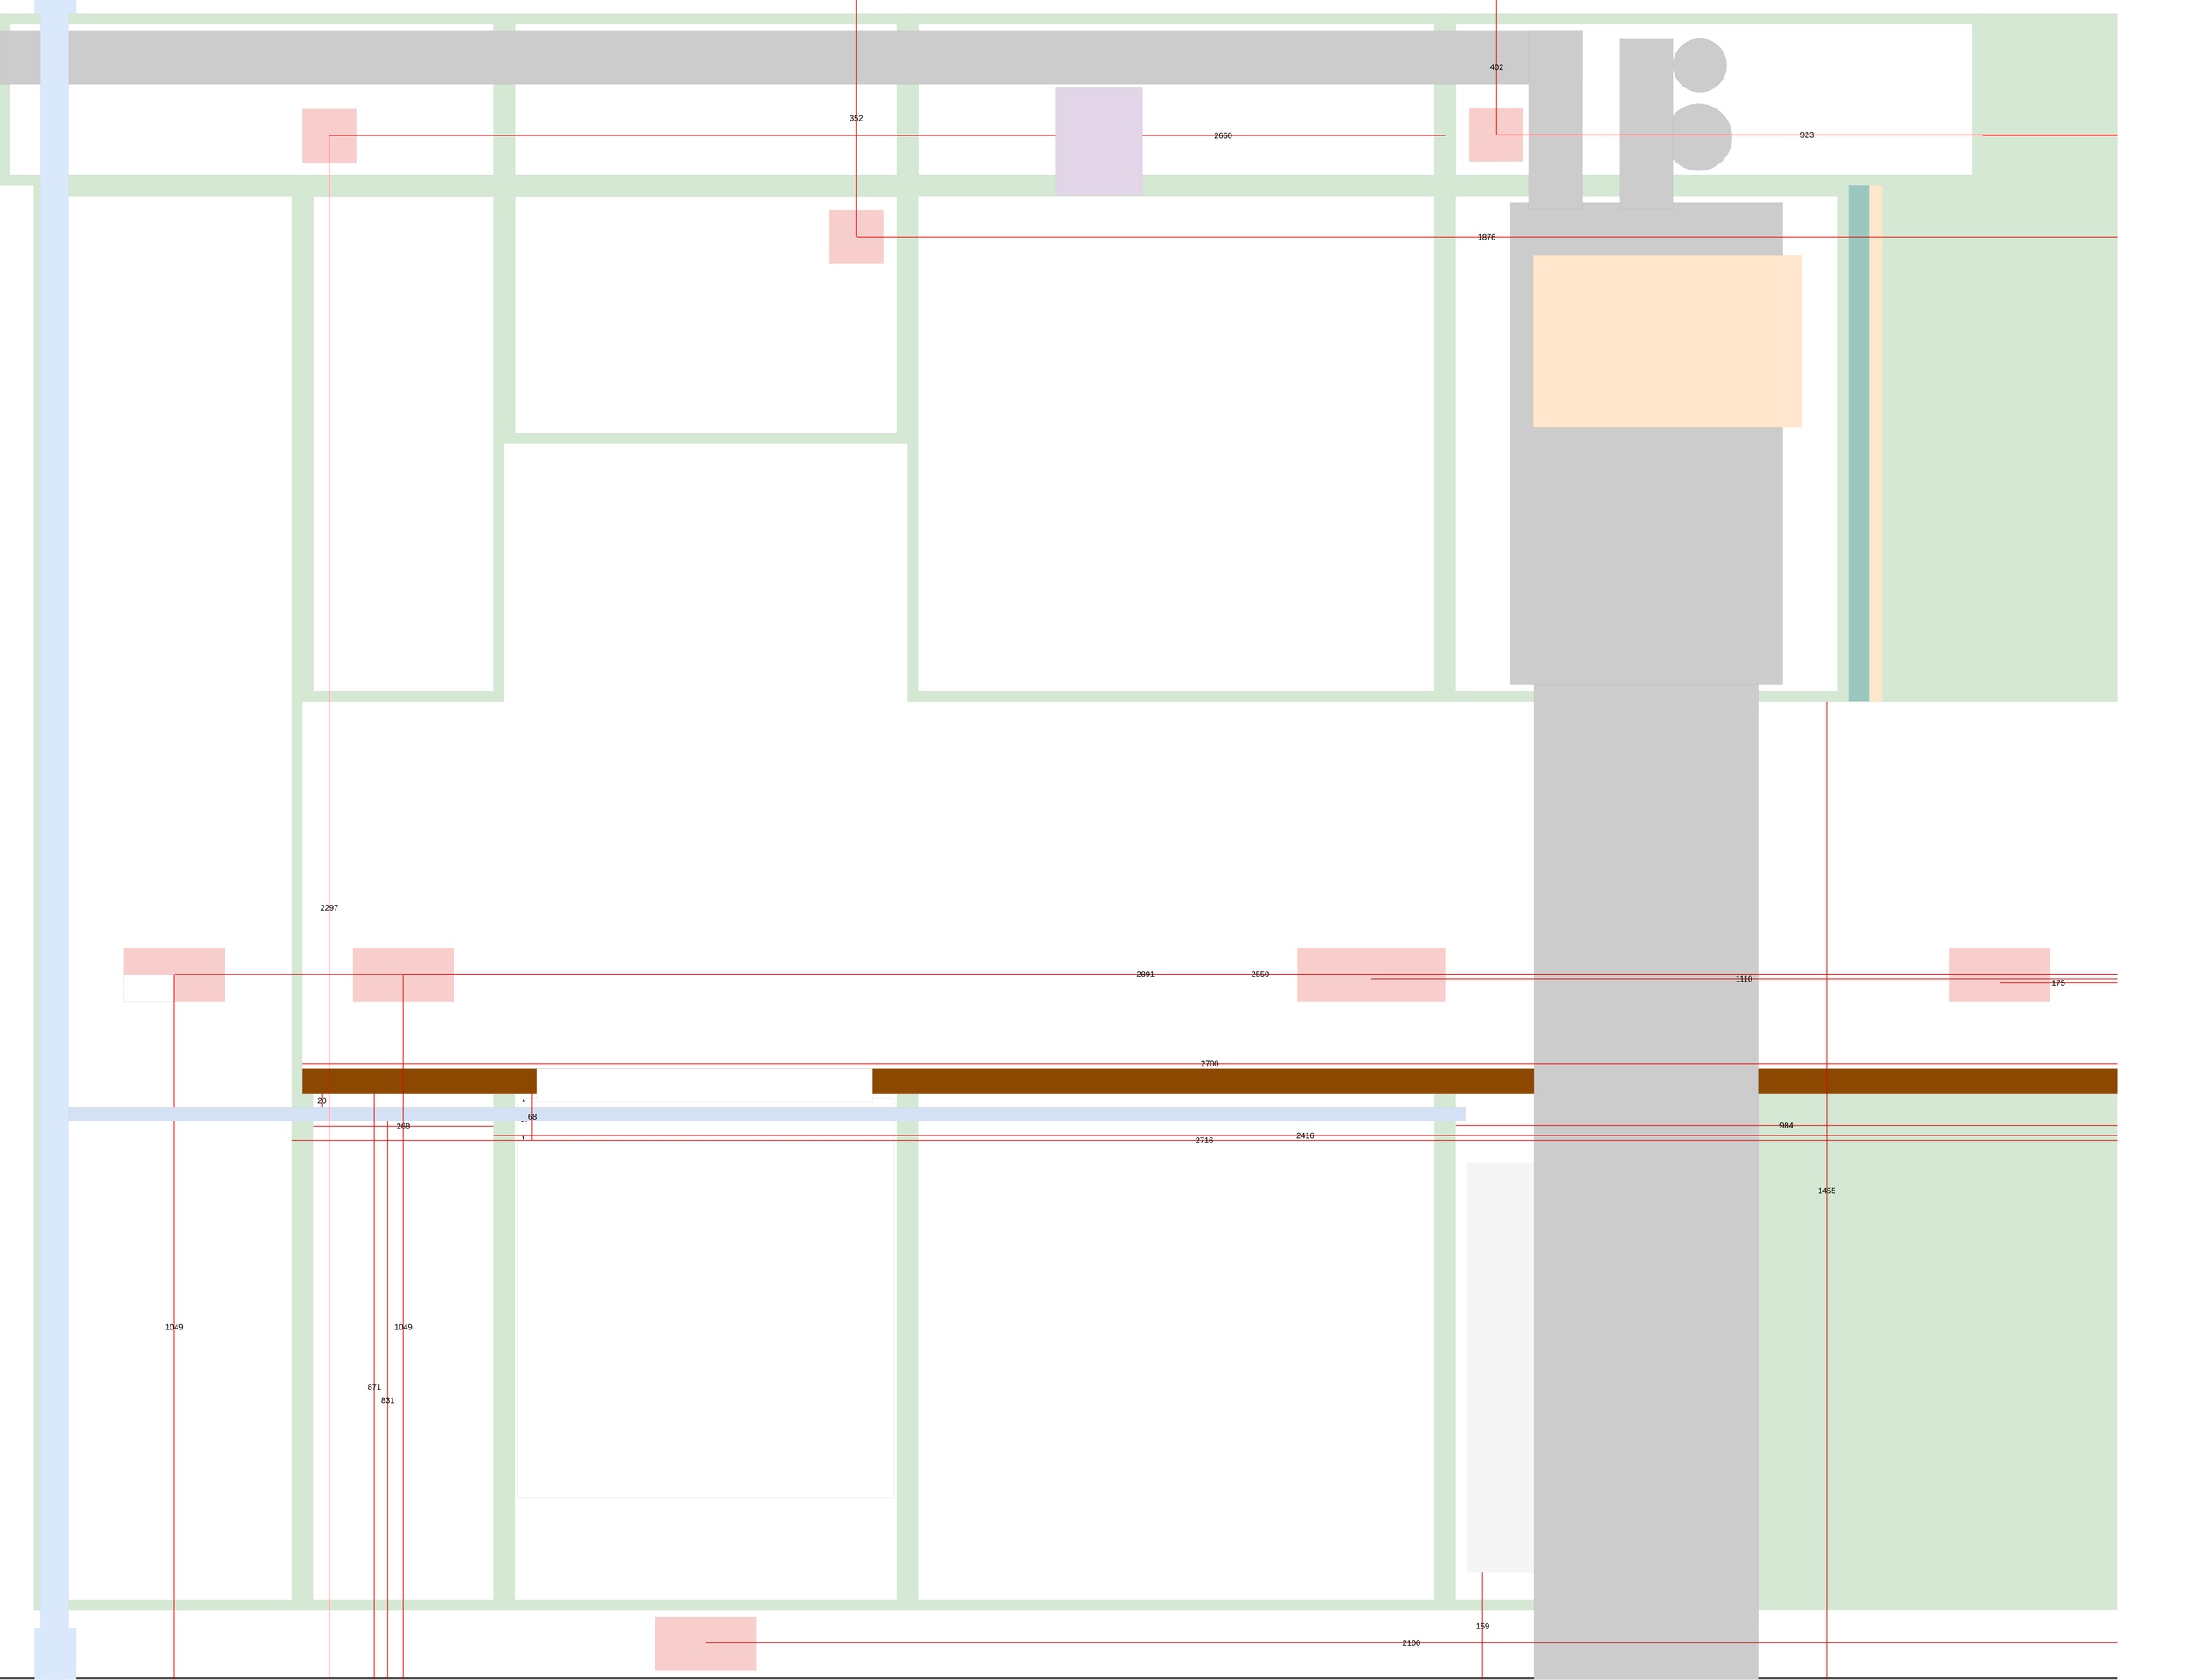 <mxfile version="24.6.4" type="github" pages="2">
  <diagram name="left" id="koKkgfx4V1DcDY4L06e6">
    <mxGraphModel dx="1609" dy="887" grid="1" gridSize="1" guides="1" tooltips="1" connect="1" arrows="1" fold="1" page="1" pageScale="1" pageWidth="3150" pageHeight="2499" math="0" shadow="0">
      <root>
        <mxCell id="0" />
        <mxCell id="1" parent="0" />
        <mxCell id="xtGN7tZTvixt9cB9F57P-2" value="" style="rounded=0;whiteSpace=wrap;html=1;strokeColor=none;strokeWidth=0;fillColor=none;rotatable=0;cloneable=0;deletable=0;resizable=0;movable=0;editable=0;locked=1;connectable=0;" parent="1" vertex="1">
          <mxGeometry width="3150" height="2499" as="geometry" />
        </mxCell>
        <mxCell id="w0aLumGX9xAHh60q_JEq-9" value="" style="rounded=0;whiteSpace=wrap;html=1;strokeColor=none;fillColor=#9AC7BF;" parent="1" vertex="1">
          <mxGeometry x="2550" y="1628" width="40" height="768" as="geometry" />
        </mxCell>
        <mxCell id="w0aLumGX9xAHh60q_JEq-11" value="" style="rounded=0;whiteSpace=wrap;html=1;strokeWidth=0;fillColor=#d5e8d4;strokeColor=#82b366;" parent="1" vertex="1">
          <mxGeometry x="2950" y="20" width="200" height="256" as="geometry" />
        </mxCell>
        <mxCell id="FoiQY0BL_amfM0cv7Ukx-2" value="пол" parent="0" />
        <mxCell id="xtGN7tZTvixt9cB9F57P-3" value="" style="rounded=0;whiteSpace=wrap;html=1;strokeColor=none;fillColor=default;" parent="FoiQY0BL_amfM0cv7Ukx-2" vertex="1">
          <mxGeometry y="2396" width="3150" height="100" as="geometry" />
        </mxCell>
        <mxCell id="FoiQY0BL_amfM0cv7Ukx-23" value="" style="rounded=0;whiteSpace=wrap;html=1;strokeColor=none;fillColor=#4D4D4D;fontColor=#ffffff;" parent="FoiQY0BL_amfM0cv7Ukx-2" vertex="1">
          <mxGeometry y="2496" width="3150" height="3" as="geometry" />
        </mxCell>
        <mxCell id="_2o7Frp7gTv5wv5hf5Ww-18" value="" style="rounded=0;whiteSpace=wrap;html=1;strokeWidth=0;fillColor=#dae8fc;strokeColor=#6c8ebf;align=center;verticalAlign=middle;fontFamily=Helvetica;fontSize=12;fontColor=default;" parent="FoiQY0BL_amfM0cv7Ukx-2" vertex="1">
          <mxGeometry x="55" y="72" width="62" height="36" as="geometry" />
        </mxCell>
        <mxCell id="_2o7Frp7gTv5wv5hf5Ww-19" value="" style="rounded=0;whiteSpace=wrap;html=1;strokeWidth=0;fillColor=#dae8fc;strokeColor=#6c8ebf;align=center;verticalAlign=middle;fontFamily=Helvetica;fontSize=12;fontColor=default;" parent="FoiQY0BL_amfM0cv7Ukx-2" vertex="1">
          <mxGeometry x="51" width="62" height="36" as="geometry" />
        </mxCell>
        <mxCell id="FoiQY0BL_amfM0cv7Ukx-28" value="верхний ряд" parent="0" />
        <mxCell id="CjcA40CV85_2sZ5aNf5o-3" value="" style="group" parent="FoiQY0BL_amfM0cv7Ukx-28" vertex="1" connectable="0">
          <mxGeometry x="450" y="276" width="300" height="768" as="geometry" />
        </mxCell>
        <mxCell id="CjcA40CV85_2sZ5aNf5o-1" value="" style="rounded=0;whiteSpace=wrap;html=1;strokeColor=#82b366;strokeWidth=0;fillColor=#d5e8d4;" parent="CjcA40CV85_2sZ5aNf5o-3" vertex="1">
          <mxGeometry width="300" height="768" as="geometry" />
        </mxCell>
        <mxCell id="CjcA40CV85_2sZ5aNf5o-2" value="" style="rounded=0;whiteSpace=wrap;html=1;strokeWidth=0;" parent="CjcA40CV85_2sZ5aNf5o-3" vertex="1">
          <mxGeometry x="16" y="16" width="268" height="736" as="geometry" />
        </mxCell>
        <mxCell id="CjcA40CV85_2sZ5aNf5o-6" value="" style="group" parent="FoiQY0BL_amfM0cv7Ukx-28" vertex="1" connectable="0">
          <mxGeometry x="750" y="276" width="600" height="384" as="geometry" />
        </mxCell>
        <mxCell id="CjcA40CV85_2sZ5aNf5o-4" value="" style="rounded=0;whiteSpace=wrap;html=1;strokeWidth=0;fillColor=#d5e8d4;strokeColor=#82b366;" parent="CjcA40CV85_2sZ5aNf5o-6" vertex="1">
          <mxGeometry width="600" height="384" as="geometry" />
        </mxCell>
        <mxCell id="CjcA40CV85_2sZ5aNf5o-5" value="" style="rounded=0;whiteSpace=wrap;html=1;strokeWidth=0;" parent="CjcA40CV85_2sZ5aNf5o-6" vertex="1">
          <mxGeometry x="16" y="16" width="568" height="352" as="geometry" />
        </mxCell>
        <mxCell id="VPxmGFacgetjMYWHdtx3-2" value="" style="rounded=0;whiteSpace=wrap;html=1;fillColor=#f8cecc;strokeColor=#b85450;strokeWidth=0;align=center;verticalAlign=middle;fontFamily=Helvetica;fontSize=12;fontColor=default;" parent="CjcA40CV85_2sZ5aNf5o-6" vertex="1">
          <mxGeometry x="484" y="36" width="80" height="80" as="geometry" />
        </mxCell>
        <mxCell id="CjcA40CV85_2sZ5aNf5o-7" value="" style="group" parent="FoiQY0BL_amfM0cv7Ukx-28" vertex="1" connectable="0">
          <mxGeometry x="1350" y="276" width="1400" height="768" as="geometry" />
        </mxCell>
        <mxCell id="CjcA40CV85_2sZ5aNf5o-8" value="" style="rounded=0;whiteSpace=wrap;html=1;strokeColor=#82b366;fillColor=#d5e8d4;strokeWidth=0;" parent="CjcA40CV85_2sZ5aNf5o-7" vertex="1">
          <mxGeometry width="800" height="768" as="geometry" />
        </mxCell>
        <mxCell id="CjcA40CV85_2sZ5aNf5o-9" value="" style="rounded=0;whiteSpace=wrap;html=1;fillColor=default;strokeColor=none;" parent="CjcA40CV85_2sZ5aNf5o-7" vertex="1">
          <mxGeometry x="16.003" y="16" width="768" height="736" as="geometry" />
        </mxCell>
        <mxCell id="CjcA40CV85_2sZ5aNf5o-10" value="" style="group" parent="CjcA40CV85_2sZ5aNf5o-7" vertex="1" connectable="0">
          <mxGeometry x="800" width="600" height="768" as="geometry" />
        </mxCell>
        <mxCell id="CjcA40CV85_2sZ5aNf5o-11" value="" style="rounded=0;whiteSpace=wrap;html=1;strokeColor=#82b366;fillColor=#d5e8d4;strokeWidth=0;" parent="CjcA40CV85_2sZ5aNf5o-10" vertex="1">
          <mxGeometry width="600" height="768" as="geometry" />
        </mxCell>
        <mxCell id="CjcA40CV85_2sZ5aNf5o-12" value="" style="rounded=0;whiteSpace=wrap;html=1;fillColor=default;strokeColor=none;" parent="CjcA40CV85_2sZ5aNf5o-10" vertex="1">
          <mxGeometry x="16" y="16" width="568" height="736" as="geometry" />
        </mxCell>
        <mxCell id="w0aLumGX9xAHh60q_JEq-7" value="" style="rounded=0;whiteSpace=wrap;html=1;strokeWidth=0;fillColor=#d5e8d4;strokeColor=#82b366;" parent="FoiQY0BL_amfM0cv7Ukx-28" vertex="1">
          <mxGeometry x="2800" y="276" width="350" height="768" as="geometry" />
        </mxCell>
        <mxCell id="w0aLumGX9xAHh60q_JEq-8" value="" style="rounded=0;whiteSpace=wrap;html=1;strokeWidth=0;fillColor=#ffe6cc;strokeColor=#d79b00;" parent="FoiQY0BL_amfM0cv7Ukx-28" vertex="1">
          <mxGeometry x="2782" y="276" width="18" height="768" as="geometry" />
        </mxCell>
        <mxCell id="FoiQY0BL_amfM0cv7Ukx-5" value="" style="rounded=0;whiteSpace=wrap;html=1;strokeColor=none;fillColor=#9AC7BF;" parent="FoiQY0BL_amfM0cv7Ukx-28" vertex="1">
          <mxGeometry x="2750" y="276" width="32" height="768" as="geometry" />
        </mxCell>
        <mxCell id="CjcA40CV85_2sZ5aNf5o-13" value="антресоль" parent="0" />
        <mxCell id="CjcA40CV85_2sZ5aNf5o-18" value="" style="group" parent="CjcA40CV85_2sZ5aNf5o-13" vertex="1" connectable="0">
          <mxGeometry x="750" y="20" width="600" height="256" as="geometry" />
        </mxCell>
        <mxCell id="CjcA40CV85_2sZ5aNf5o-19" value="" style="group" parent="CjcA40CV85_2sZ5aNf5o-18" vertex="1" connectable="0">
          <mxGeometry width="600" height="256" as="geometry" />
        </mxCell>
        <mxCell id="CjcA40CV85_2sZ5aNf5o-20" value="" style="rounded=0;whiteSpace=wrap;html=1;strokeWidth=0;fillColor=#d5e8d4;strokeColor=#82b366;" parent="CjcA40CV85_2sZ5aNf5o-19" vertex="1">
          <mxGeometry width="600" height="256" as="geometry" />
        </mxCell>
        <mxCell id="CjcA40CV85_2sZ5aNf5o-21" value="" style="rounded=0;whiteSpace=wrap;html=1;strokeWidth=0;" parent="CjcA40CV85_2sZ5aNf5o-19" vertex="1">
          <mxGeometry x="16" y="16" width="568" height="224" as="geometry" />
        </mxCell>
        <mxCell id="CjcA40CV85_2sZ5aNf5o-28" value="" style="group" parent="CjcA40CV85_2sZ5aNf5o-13" vertex="1" connectable="0">
          <mxGeometry x="1350" y="20" width="800" height="292" as="geometry" />
        </mxCell>
        <mxCell id="CjcA40CV85_2sZ5aNf5o-26" value="" style="rounded=0;whiteSpace=wrap;html=1;strokeWidth=0;fillColor=#d5e8d4;strokeColor=#82b366;" parent="CjcA40CV85_2sZ5aNf5o-28" vertex="1">
          <mxGeometry width="800" height="256" as="geometry" />
        </mxCell>
        <mxCell id="CjcA40CV85_2sZ5aNf5o-27" value="" style="rounded=0;whiteSpace=wrap;html=1;strokeWidth=0;" parent="CjcA40CV85_2sZ5aNf5o-28" vertex="1">
          <mxGeometry x="16" y="16" width="768" height="224" as="geometry" />
        </mxCell>
        <mxCell id="CjcA40CV85_2sZ5aNf5o-16" value="" style="group" parent="CjcA40CV85_2sZ5aNf5o-13" vertex="1" connectable="0">
          <mxGeometry y="20" width="3250" height="2348" as="geometry" />
        </mxCell>
        <mxCell id="CjcA40CV85_2sZ5aNf5o-17" value="" style="group" parent="CjcA40CV85_2sZ5aNf5o-16" vertex="1" connectable="0">
          <mxGeometry width="3250" height="2348" as="geometry" />
        </mxCell>
        <mxCell id="CjcA40CV85_2sZ5aNf5o-14" value="" style="rounded=0;whiteSpace=wrap;html=1;strokeWidth=0;fillColor=#d5e8d4;strokeColor=#82b366;" parent="CjcA40CV85_2sZ5aNf5o-17" vertex="1">
          <mxGeometry width="750" height="256" as="geometry" />
        </mxCell>
        <mxCell id="CjcA40CV85_2sZ5aNf5o-15" value="" style="rounded=0;whiteSpace=wrap;html=1;strokeWidth=0;" parent="CjcA40CV85_2sZ5aNf5o-17" vertex="1">
          <mxGeometry x="15" y="16" width="719" height="224" as="geometry" />
        </mxCell>
        <mxCell id="VPxmGFacgetjMYWHdtx3-1" value="" style="rounded=0;whiteSpace=wrap;html=1;fillColor=#f8cecc;strokeColor=#b85450;strokeWidth=0;" parent="CjcA40CV85_2sZ5aNf5o-17" vertex="1">
          <mxGeometry x="450" y="142" width="80" height="80" as="geometry" />
        </mxCell>
        <mxCell id="VPxmGFacgetjMYWHdtx3-20" value="2660" style="rounded=0;whiteSpace=wrap;html=1;strokeWidth=0;fillColor=#FF0000;" parent="CjcA40CV85_2sZ5aNf5o-17" vertex="1">
          <mxGeometry x="490" y="181" width="2660" height="1" as="geometry" />
        </mxCell>
        <mxCell id="CjcA40CV85_2sZ5aNf5o-30" value="" style="rounded=0;whiteSpace=wrap;html=1;strokeWidth=0;fillColor=#d5e8d4;strokeColor=#82b366;" parent="CjcA40CV85_2sZ5aNf5o-13" vertex="1">
          <mxGeometry x="2150" y="20" width="800" height="256" as="geometry" />
        </mxCell>
        <mxCell id="CjcA40CV85_2sZ5aNf5o-29" value="" style="group" parent="CjcA40CV85_2sZ5aNf5o-13" vertex="1" connectable="0">
          <mxGeometry x="2150" y="20" width="998" height="402" as="geometry" />
        </mxCell>
        <mxCell id="CjcA40CV85_2sZ5aNf5o-31" value="" style="rounded=0;whiteSpace=wrap;html=1;strokeWidth=0;" parent="CjcA40CV85_2sZ5aNf5o-29" vertex="1">
          <mxGeometry x="16" y="16" width="768" height="224" as="geometry" />
        </mxCell>
        <mxCell id="0hOKsh7049nC19befjA3-3" value="" style="ellipse;whiteSpace=wrap;html=1;aspect=fixed;strokeWidth=0;fillColor=#CCCCCC;fontColor=#333333;strokeColor=#666666;" parent="CjcA40CV85_2sZ5aNf5o-29" vertex="1">
          <mxGeometry x="327" y="134" width="100" height="100" as="geometry" />
        </mxCell>
        <mxCell id="FoiQY0BL_amfM0cv7Ukx-4" value="нижний ряд" parent="0" />
        <mxCell id="FoiQY0BL_amfM0cv7Ukx-3" value="" style="rounded=0;whiteSpace=wrap;html=1;strokeColor=none;fillColor=#d5e8d4;" parent="FoiQY0BL_amfM0cv7Ukx-4" vertex="1">
          <mxGeometry x="2590" y="1628" width="560" height="768" as="geometry" />
        </mxCell>
        <mxCell id="FoiQY0BL_amfM0cv7Ukx-8" value="" style="group" parent="FoiQY0BL_amfM0cv7Ukx-4" vertex="1" connectable="0">
          <mxGeometry x="2150" y="1628" width="1011" height="807" as="geometry" />
        </mxCell>
        <mxCell id="FoiQY0BL_amfM0cv7Ukx-6" value="" style="rounded=0;whiteSpace=wrap;html=1;strokeColor=#82b366;fillColor=#d5e8d4;strokeWidth=0;" parent="FoiQY0BL_amfM0cv7Ukx-8" vertex="1">
          <mxGeometry width="400" height="768" as="geometry" />
        </mxCell>
        <mxCell id="FoiQY0BL_amfM0cv7Ukx-7" value="" style="rounded=0;whiteSpace=wrap;html=1;fillColor=default;strokeColor=none;" parent="FoiQY0BL_amfM0cv7Ukx-8" vertex="1">
          <mxGeometry x="16" width="368" height="752" as="geometry" />
        </mxCell>
        <mxCell id="rTMTSSueP036_edtJL5N-4" value="" style="rounded=0;whiteSpace=wrap;html=1;strokeWidth=0;fillColor=#f5f5f5;fontColor=#333333;strokeColor=#666666;" vertex="1" parent="FoiQY0BL_amfM0cv7Ukx-8">
          <mxGeometry x="32" y="102" width="335" height="610" as="geometry" />
        </mxCell>
        <mxCell id="FoiQY0BL_amfM0cv7Ukx-12" value="" style="group" parent="FoiQY0BL_amfM0cv7Ukx-4" vertex="1" connectable="0">
          <mxGeometry x="750" y="1618" width="621" height="870" as="geometry" />
        </mxCell>
        <mxCell id="FoiQY0BL_amfM0cv7Ukx-13" value="" style="rounded=0;whiteSpace=wrap;html=1;strokeColor=#82b366;fillColor=#d5e8d4;strokeWidth=0;" parent="FoiQY0BL_amfM0cv7Ukx-12" vertex="1">
          <mxGeometry y="10" width="600" height="768" as="geometry" />
        </mxCell>
        <mxCell id="FoiQY0BL_amfM0cv7Ukx-14" value="" style="rounded=0;whiteSpace=wrap;html=1;fillColor=default;strokeColor=none;" parent="FoiQY0BL_amfM0cv7Ukx-12" vertex="1">
          <mxGeometry x="16" y="10" width="568" height="752" as="geometry" />
        </mxCell>
        <mxCell id="FoiQY0BL_amfM0cv7Ukx-15" value="" style="group" parent="FoiQY0BL_amfM0cv7Ukx-4" vertex="1" connectable="0">
          <mxGeometry x="450" y="1618" width="390" height="768" as="geometry" />
        </mxCell>
        <mxCell id="FoiQY0BL_amfM0cv7Ukx-16" value="" style="rounded=0;whiteSpace=wrap;html=1;strokeColor=#82b366;fillColor=#d5e8d4;strokeWidth=0;" parent="FoiQY0BL_amfM0cv7Ukx-15" vertex="1">
          <mxGeometry y="10" width="300" height="768" as="geometry" />
        </mxCell>
        <mxCell id="FoiQY0BL_amfM0cv7Ukx-17" value="" style="rounded=0;whiteSpace=wrap;html=1;fillColor=default;strokeColor=none;" parent="FoiQY0BL_amfM0cv7Ukx-15" vertex="1">
          <mxGeometry x="16" y="10" width="268" height="752" as="geometry" />
        </mxCell>
        <mxCell id="FoiQY0BL_amfM0cv7Ukx-22" value="" style="group" parent="FoiQY0BL_amfM0cv7Ukx-4" vertex="1" connectable="0">
          <mxGeometry x="50" y="276" width="3100" height="2223" as="geometry" />
        </mxCell>
        <mxCell id="FoiQY0BL_amfM0cv7Ukx-19" value="" style="rounded=0;whiteSpace=wrap;html=1;strokeColor=#82b366;fillColor=#d5e8d4;strokeWidth=0;" parent="FoiQY0BL_amfM0cv7Ukx-22" vertex="1">
          <mxGeometry width="400" height="2120" as="geometry" />
        </mxCell>
        <mxCell id="FoiQY0BL_amfM0cv7Ukx-21" value="" style="rounded=0;whiteSpace=wrap;html=1;strokeColor=none;" parent="FoiQY0BL_amfM0cv7Ukx-22" vertex="1">
          <mxGeometry x="16" y="16.079" width="368" height="2088" as="geometry" />
        </mxCell>
        <mxCell id="Xp1xwoGzoSQ8W8K1QQJ6-2" value="" style="rounded=0;whiteSpace=wrap;html=1;strokeWidth=0;fillColor=#f8cecc;strokeColor=#b85450;" parent="FoiQY0BL_amfM0cv7Ukx-22" vertex="1">
          <mxGeometry x="134" y="1134" width="150" height="80" as="geometry" />
        </mxCell>
        <mxCell id="Pu72MlAG8UcR5RmYyR8u-3" value="" style="rounded=0;whiteSpace=wrap;html=1;strokeWidth=0;" parent="FoiQY0BL_amfM0cv7Ukx-22" vertex="1">
          <mxGeometry x="134" y="1174" width="75" height="40" as="geometry" />
        </mxCell>
        <mxCell id="Pu72MlAG8UcR5RmYyR8u-2" value="1049" style="rounded=0;whiteSpace=wrap;html=1;strokeWidth=0;fillColor=#FF0000;" parent="FoiQY0BL_amfM0cv7Ukx-22" vertex="1">
          <mxGeometry x="208" y="1174" width="1" height="1049" as="geometry" />
        </mxCell>
        <mxCell id="FoiQY0BL_amfM0cv7Ukx-24" value="" style="group" parent="FoiQY0BL_amfM0cv7Ukx-4" vertex="1" connectable="0">
          <mxGeometry x="1350" y="1628" width="975" height="788" as="geometry" />
        </mxCell>
        <mxCell id="FoiQY0BL_amfM0cv7Ukx-25" value="" style="rounded=0;whiteSpace=wrap;html=1;strokeColor=#82b366;fillColor=#d5e8d4;strokeWidth=0;" parent="FoiQY0BL_amfM0cv7Ukx-24" vertex="1">
          <mxGeometry width="800" height="768" as="geometry" />
        </mxCell>
        <mxCell id="FoiQY0BL_amfM0cv7Ukx-26" value="" style="rounded=0;whiteSpace=wrap;html=1;fillColor=default;strokeColor=none;" parent="FoiQY0BL_amfM0cv7Ukx-24" vertex="1">
          <mxGeometry x="16" width="768" height="752" as="geometry" />
        </mxCell>
        <mxCell id="_2o7Frp7gTv5wv5hf5Ww-23" value="" style="rounded=0;whiteSpace=wrap;html=1;strokeWidth=0;fillColor=#8C4800;strokeColor=#d79b00;" parent="FoiQY0BL_amfM0cv7Ukx-4" vertex="1">
          <mxGeometry x="450" y="1590" width="2700" height="38" as="geometry" />
        </mxCell>
        <mxCell id="CjcA40CV85_2sZ5aNf5o-33" value="котел" parent="0" />
        <mxCell id="_2o7Frp7gTv5wv5hf5Ww-1" value="" style="rounded=0;whiteSpace=wrap;html=1;strokeWidth=0;fillColor=#CCCCCC;resizable=1;editable=1;movable=1;rotatable=0;deletable=0;locked=0;connectable=1;cloneable=0;" parent="CjcA40CV85_2sZ5aNf5o-33" vertex="1">
          <mxGeometry x="2247" y="301" width="405" height="718" as="geometry" />
        </mxCell>
        <mxCell id="_2o7Frp7gTv5wv5hf5Ww-4" value="" style="rounded=0;whiteSpace=wrap;html=1;strokeWidth=0;fillColor=#CCCCCC;" parent="CjcA40CV85_2sZ5aNf5o-33" vertex="1">
          <mxGeometry x="2409" y="58" width="80" height="253" as="geometry" />
        </mxCell>
        <mxCell id="_2o7Frp7gTv5wv5hf5Ww-7" value="" style="rounded=0;whiteSpace=wrap;html=1;strokeWidth=0;fillColor=#CCCCCC;" parent="CjcA40CV85_2sZ5aNf5o-33" vertex="1">
          <mxGeometry y="45" width="2354" height="80" as="geometry" />
        </mxCell>
        <mxCell id="_2o7Frp7gTv5wv5hf5Ww-6" value="" style="rounded=0;whiteSpace=wrap;html=1;strokeWidth=0;fillColor=#CCCCCC;" parent="CjcA40CV85_2sZ5aNf5o-33" vertex="1">
          <mxGeometry x="2282" y="1019" width="335" height="1480" as="geometry" />
        </mxCell>
        <mxCell id="CjcA40CV85_2sZ5aNf5o-32" value="" style="ellipse;whiteSpace=wrap;html=1;aspect=fixed;strokeWidth=0;fillColor=#CCCCCC;strokeColor=#23445d;" parent="CjcA40CV85_2sZ5aNf5o-33" vertex="1">
          <mxGeometry x="2489" y="57" width="80" height="80" as="geometry" />
        </mxCell>
        <mxCell id="w0aLumGX9xAHh60q_JEq-12" value="" style="rounded=0;whiteSpace=wrap;html=1;fillColor=#ffe6cc;strokeColor=#d79b00;strokeWidth=0;" parent="CjcA40CV85_2sZ5aNf5o-33" vertex="1">
          <mxGeometry x="2281" y="380" width="400" height="256" as="geometry" />
        </mxCell>
        <mxCell id="_2o7Frp7gTv5wv5hf5Ww-8" value="" style="rounded=0;whiteSpace=wrap;html=1;fillColor=#CCCCCC;strokeWidth=0;" parent="CjcA40CV85_2sZ5aNf5o-33" vertex="1">
          <mxGeometry x="2274" y="45" width="80" height="266" as="geometry" />
        </mxCell>
        <mxCell id="rTMTSSueP036_edtJL5N-7" value="1455" style="rounded=0;whiteSpace=wrap;html=1;strokeWidth=0;fillColor=#FF0000;" vertex="1" parent="CjcA40CV85_2sZ5aNf5o-33">
          <mxGeometry x="2717" y="1044" width="1" height="1455" as="geometry" />
        </mxCell>
        <mxCell id="_2o7Frp7gTv5wv5hf5Ww-35" value="духовка" parent="0" />
        <mxCell id="_2o7Frp7gTv5wv5hf5Ww-29" value="" style="group" parent="_2o7Frp7gTv5wv5hf5Ww-35" vertex="1" connectable="0">
          <mxGeometry x="770" y="1644" width="560" height="595" as="geometry" />
        </mxCell>
        <mxCell id="_2o7Frp7gTv5wv5hf5Ww-27" value="" style="rounded=0;whiteSpace=wrap;html=1;strokeWidth=0;perimeterSpacing=0;" parent="_2o7Frp7gTv5wv5hf5Ww-29" vertex="1">
          <mxGeometry y="-10" width="560" height="595" as="geometry" />
        </mxCell>
        <mxCell id="_2o7Frp7gTv5wv5hf5Ww-28" value="" style="rounded=0;whiteSpace=wrap;html=1;strokeWidth=0;perimeterSpacing=0;" parent="_2o7Frp7gTv5wv5hf5Ww-29" vertex="1">
          <mxGeometry y="52" width="560" height="533" as="geometry" />
        </mxCell>
        <mxCell id="_2o7Frp7gTv5wv5hf5Ww-32" value="" style="endArrow=classicThin;startArrow=classicThin;html=1;rounded=0;entryX=0.016;entryY=0;entryDx=0;entryDy=0;entryPerimeter=0;exitX=0.015;exitY=0;exitDx=0;exitDy=0;exitPerimeter=0;startFill=1;endFill=1;strokeWidth=0;" parent="_2o7Frp7gTv5wv5hf5Ww-29" source="_2o7Frp7gTv5wv5hf5Ww-28" target="_2o7Frp7gTv5wv5hf5Ww-27" edge="1">
          <mxGeometry width="50" height="50" relative="1" as="geometry">
            <mxPoint x="9" y="49" as="sourcePoint" />
            <mxPoint x="59" y="-1" as="targetPoint" />
          </mxGeometry>
        </mxCell>
        <mxCell id="_2o7Frp7gTv5wv5hf5Ww-34" value="57" style="edgeLabel;html=1;align=center;verticalAlign=middle;resizable=0;points=[];" parent="_2o7Frp7gTv5wv5hf5Ww-32" vertex="1" connectable="0">
          <mxGeometry x="-0.015" y="-1" relative="1" as="geometry">
            <mxPoint as="offset" />
          </mxGeometry>
        </mxCell>
        <mxCell id="_2o7Frp7gTv5wv5hf5Ww-36" value="" style="rounded=0;whiteSpace=wrap;html=1;strokeWidth=0;" parent="_2o7Frp7gTv5wv5hf5Ww-35" vertex="1">
          <mxGeometry x="798" y="1590" width="500" height="50" as="geometry" />
        </mxCell>
        <mxCell id="_2o7Frp7gTv5wv5hf5Ww-13" value="газ" parent="0" />
        <mxCell id="_2o7Frp7gTv5wv5hf5Ww-14" value="" style="rounded=0;whiteSpace=wrap;html=1;strokeWidth=0;fillColor=#dae8fc;strokeColor=#6c8ebf;" parent="_2o7Frp7gTv5wv5hf5Ww-13" vertex="1">
          <mxGeometry x="60" width="42" height="2499" as="geometry" />
        </mxCell>
        <mxCell id="_2o7Frp7gTv5wv5hf5Ww-15" value="" style="rounded=0;whiteSpace=wrap;html=1;strokeWidth=0;fillColor=#dae8fc;strokeColor=#6c8ebf;align=center;verticalAlign=middle;fontFamily=Helvetica;fontSize=12;fontColor=default;" parent="_2o7Frp7gTv5wv5hf5Ww-13" vertex="1">
          <mxGeometry x="51" y="2422" width="62" height="77" as="geometry" />
        </mxCell>
        <mxCell id="_2o7Frp7gTv5wv5hf5Ww-20" value="" style="rounded=0;whiteSpace=wrap;html=1;strokeWidth=0;strokeColor=default;fillColor=#D4E1F5;" parent="_2o7Frp7gTv5wv5hf5Ww-13" vertex="1">
          <mxGeometry x="102" y="1648" width="2078" height="20" as="geometry" />
        </mxCell>
        <mxCell id="_cgxPpLW0loe5eL5B5di-2" value="20" style="rounded=0;whiteSpace=wrap;html=1;strokeWidth=0;fillColor=#FF0000;" parent="_2o7Frp7gTv5wv5hf5Ww-13" vertex="1">
          <mxGeometry x="478" y="1628" width="1" height="20" as="geometry" />
        </mxCell>
        <mxCell id="_cgxPpLW0loe5eL5B5di-3" value="268" style="rounded=0;whiteSpace=wrap;html=1;fillColor=#FF0000;strokeWidth=0;" parent="_2o7Frp7gTv5wv5hf5Ww-13" vertex="1">
          <mxGeometry x="466" y="1675" width="268" height="1" as="geometry" />
        </mxCell>
        <mxCell id="_cgxPpLW0loe5eL5B5di-5" value="984" style="rounded=0;whiteSpace=wrap;html=1;strokeWidth=0;fillColor=#FF0000;" parent="_2o7Frp7gTv5wv5hf5Ww-13" vertex="1">
          <mxGeometry x="2166" y="1674" width="984" height="1" as="geometry" />
        </mxCell>
        <mxCell id="_cgxPpLW0loe5eL5B5di-6" value="2416" style="rounded=0;whiteSpace=wrap;html=1;strokeWidth=0;fillColor=#FF0000;" parent="_2o7Frp7gTv5wv5hf5Ww-13" vertex="1">
          <mxGeometry x="734" y="1689" width="2416" height="1" as="geometry" />
        </mxCell>
        <mxCell id="w0aLumGX9xAHh60q_JEq-1" value="871" style="rounded=0;whiteSpace=wrap;html=1;strokeWidth=0;fillColor=#FF0000;" parent="_2o7Frp7gTv5wv5hf5Ww-13" vertex="1">
          <mxGeometry x="556" y="1628" width="1" height="871" as="geometry" />
        </mxCell>
        <mxCell id="w0aLumGX9xAHh60q_JEq-3" value="68" style="rounded=0;whiteSpace=wrap;html=1;strokeWidth=0;fillColor=#FF0000;" parent="_2o7Frp7gTv5wv5hf5Ww-13" vertex="1">
          <mxGeometry x="791" y="1628" width="1" height="68" as="geometry" />
        </mxCell>
        <mxCell id="w0aLumGX9xAHh60q_JEq-4" value="831" style="rounded=0;whiteSpace=wrap;html=1;strokeWidth=0;fillColor=#FF0000;" parent="_2o7Frp7gTv5wv5hf5Ww-13" vertex="1">
          <mxGeometry x="576" y="1668" width="1" height="831" as="geometry" />
        </mxCell>
        <mxCell id="EK9v8JkH4PZetZc3i3iM-2" value="электрика" parent="0" />
        <mxCell id="EK9v8JkH4PZetZc3i3iM-1" value="" style="rounded=0;whiteSpace=wrap;html=1;strokeWidth=0;fillColor=#f8cecc;strokeColor=#b85450;flipH=1;flipV=1;editable=1;movable=1;resizable=1;rotatable=1;deletable=1;locked=0;connectable=1;" parent="EK9v8JkH4PZetZc3i3iM-2" vertex="1">
          <mxGeometry x="1930" y="1410" width="220" height="80" as="geometry" />
        </mxCell>
        <mxCell id="3TbDNI4eDMKCHhWO4izm-15" value="" style="rounded=0;whiteSpace=wrap;html=1;fillColor=#f8cecc;strokeColor=#b85450;strokeWidth=0;movable=1;resizable=1;editable=1;rotatable=1;deletable=1;locked=0;connectable=1;" parent="EK9v8JkH4PZetZc3i3iM-2" vertex="1">
          <mxGeometry x="2900" y="1410" width="150" height="80" as="geometry" />
        </mxCell>
        <mxCell id="3TbDNI4eDMKCHhWO4izm-20" value="" style="rounded=0;whiteSpace=wrap;html=1;fillColor=#f8cecc;strokeColor=#b85450;strokeWidth=0;resizable=0;movable=0;deletable=0;" parent="EK9v8JkH4PZetZc3i3iM-2" vertex="1">
          <mxGeometry x="975" y="2406" width="150" height="80" as="geometry" />
        </mxCell>
        <mxCell id="VPxmGFacgetjMYWHdtx3-17" value="175" style="rounded=0;whiteSpace=wrap;html=1;strokeWidth=0;fillColor=#FF0000;movable=1;resizable=1;" parent="EK9v8JkH4PZetZc3i3iM-2" vertex="1">
          <mxGeometry x="2975" y="1462" width="175" height="1" as="geometry" />
        </mxCell>
        <mxCell id="3TbDNI4eDMKCHhWO4izm-1" value="" style="rounded=0;whiteSpace=wrap;html=1;strokeWidth=0;fillColor=#f8cecc;strokeColor=#b85450;" parent="EK9v8JkH4PZetZc3i3iM-2" vertex="1">
          <mxGeometry x="525" y="1410" width="150" height="80" as="geometry" />
        </mxCell>
        <mxCell id="VPxmGFacgetjMYWHdtx3-12" value="1049" style="rounded=0;whiteSpace=wrap;html=1;strokeWidth=0;fillColor=#FF0000;" parent="EK9v8JkH4PZetZc3i3iM-2" vertex="1">
          <mxGeometry x="599" y="1450" width="1" height="1049" as="geometry" />
        </mxCell>
        <mxCell id="VPxmGFacgetjMYWHdtx3-11" value="2550" style="rounded=0;whiteSpace=wrap;html=1;strokeWidth=0;fillColor=#FF0000;movable=0;resizable=1;" parent="EK9v8JkH4PZetZc3i3iM-2" vertex="1">
          <mxGeometry x="600" y="1449" width="2550" height="1" as="geometry" />
        </mxCell>
        <mxCell id="VPxmGFacgetjMYWHdtx3-16" value="1110" style="rounded=0;whiteSpace=wrap;html=1;strokeWidth=0;fillColor=#FF0000;movable=1;resizable=1;" parent="EK9v8JkH4PZetZc3i3iM-2" vertex="1">
          <mxGeometry x="2040" y="1456" width="1110" height="1" as="geometry" />
        </mxCell>
        <mxCell id="LF6Q0ECKYghXEC3hOfA7-1" value="2100" style="rounded=0;whiteSpace=wrap;html=1;strokeWidth=0;fillColor=#FF0000;" parent="EK9v8JkH4PZetZc3i3iM-2" vertex="1">
          <mxGeometry x="1050" y="2444" width="2100" height="1" as="geometry" />
        </mxCell>
        <mxCell id="LF6Q0ECKYghXEC3hOfA7-4" value="1876" style="rounded=0;whiteSpace=wrap;html=1;strokeWidth=0;fillColor=#FF0000;" parent="EK9v8JkH4PZetZc3i3iM-2" vertex="1">
          <mxGeometry x="1274" y="352" width="1876" height="1" as="geometry" />
        </mxCell>
        <mxCell id="Pu72MlAG8UcR5RmYyR8u-4" value="2891" style="rounded=0;whiteSpace=wrap;html=1;strokeWidth=0;strokeColor=#FF0000;fillColor=#FF0000;" parent="EK9v8JkH4PZetZc3i3iM-2" vertex="1">
          <mxGeometry x="259" y="1449" width="2891" height="1" as="geometry" />
        </mxCell>
        <mxCell id="LF6Q0ECKYghXEC3hOfA7-5" value="352" style="rounded=0;whiteSpace=wrap;html=1;strokeWidth=0;fillColor=#FF0000;" parent="EK9v8JkH4PZetZc3i3iM-2" vertex="1">
          <mxGeometry x="1273" width="1" height="352" as="geometry" />
        </mxCell>
        <mxCell id="0hOKsh7049nC19befjA3-6" value="" style="rounded=0;whiteSpace=wrap;html=1;strokeWidth=0;" parent="EK9v8JkH4PZetZc3i3iM-2" vertex="1">
          <mxGeometry x="2186" y="200" width="40" height="40" as="geometry" />
        </mxCell>
        <mxCell id="0hOKsh7049nC19befjA3-4" value="" style="rounded=0;whiteSpace=wrap;html=1;fillColor=#f8cecc;strokeColor=#b85450;strokeWidth=0;" parent="EK9v8JkH4PZetZc3i3iM-2" vertex="1">
          <mxGeometry x="2186" y="160" width="80" height="80" as="geometry" />
        </mxCell>
        <mxCell id="0hOKsh7049nC19befjA3-7" value="402" style="rounded=0;whiteSpace=wrap;html=1;strokeWidth=0;fillColor=#FF0000;" parent="EK9v8JkH4PZetZc3i3iM-2" vertex="1">
          <mxGeometry x="2226" width="1" height="200" as="geometry" />
        </mxCell>
        <mxCell id="0hOKsh7049nC19befjA3-9" value="923" style="rounded=0;whiteSpace=wrap;html=1;strokeWidth=0;fillColor=#FF0000;strokeColor=#b85450;" parent="EK9v8JkH4PZetZc3i3iM-2" vertex="1">
          <mxGeometry x="2227" y="200" width="923" height="1" as="geometry" />
        </mxCell>
        <mxCell id="VPxmGFacgetjMYWHdtx3-21" value="2297" style="rounded=0;whiteSpace=wrap;html=1;strokeWidth=0;fillColor=#FF0000;" parent="EK9v8JkH4PZetZc3i3iM-2" vertex="1">
          <mxGeometry x="489" y="202" width="1" height="2297" as="geometry" />
        </mxCell>
        <mxCell id="VPxmGFacgetjMYWHdtx3-4" value="вытяжка" parent="0" />
        <mxCell id="VPxmGFacgetjMYWHdtx3-3" value="" style="rounded=0;whiteSpace=wrap;html=1;strokeWidth=0;fillColor=#e1d5e7;strokeColor=#9673a6;deletable=0;rotatable=0;movable=0;resizable=0;" parent="VPxmGFacgetjMYWHdtx3-4" vertex="1">
          <mxGeometry x="1570" y="130" width="130" height="160" as="geometry" />
        </mxCell>
        <mxCell id="VPxmGFacgetjMYWHdtx3-9" value="2716" style="rounded=0;whiteSpace=wrap;html=1;strokeWidth=0;fillColor=#FF0000;" parent="VPxmGFacgetjMYWHdtx3-4" vertex="1">
          <mxGeometry x="434" y="1696" width="2716" height="1" as="geometry" />
        </mxCell>
        <mxCell id="VPxmGFacgetjMYWHdtx3-10" value="2700" style="rounded=0;whiteSpace=wrap;html=1;strokeWidth=0;fillColor=#FF0000;" parent="VPxmGFacgetjMYWHdtx3-4" vertex="1">
          <mxGeometry x="450" y="1582" width="2700" height="1" as="geometry" />
        </mxCell>
        <mxCell id="rTMTSSueP036_edtJL5N-3" value="котел старый" parent="0" />
        <mxCell id="rTMTSSueP036_edtJL5N-6" value="159" style="rounded=0;whiteSpace=wrap;html=1;strokeWidth=0;fillColor=#FF0000;" vertex="1" parent="rTMTSSueP036_edtJL5N-3">
          <mxGeometry x="2205" y="2340" width="1" height="159" as="geometry" />
        </mxCell>
      </root>
    </mxGraphModel>
  </diagram>
  <diagram id="MCvRF2MGLXskAfKhxcWS" name="right">
    <mxGraphModel dx="3691" dy="2320" grid="1" gridSize="1" guides="1" tooltips="1" connect="1" arrows="1" fold="1" page="1" pageScale="1" pageWidth="1942" pageHeight="2499" math="0" shadow="0">
      <root>
        <mxCell id="0" />
        <mxCell id="1" parent="0" />
        <mxCell id="Xa1f5CfI5zwSuXjqm02R-3" value="" style="rounded=0;whiteSpace=wrap;html=1;strokeWidth=0;fillColor=none;movable=0;resizable=0;cloneable=0;rotatable=0;deletable=0;" parent="1" vertex="1">
          <mxGeometry width="1942" height="2499" as="geometry" />
        </mxCell>
        <mxCell id="Xa1f5CfI5zwSuXjqm02R-2" value="нижний ряд" parent="0" />
        <mxCell id="Xa1f5CfI5zwSuXjqm02R-5" value="" style="group" parent="Xa1f5CfI5zwSuXjqm02R-2" vertex="1" connectable="0">
          <mxGeometry y="1628" width="1000" height="768" as="geometry" />
        </mxCell>
        <mxCell id="Xa1f5CfI5zwSuXjqm02R-1" value="" style="rounded=0;whiteSpace=wrap;html=1;strokeWidth=0;fillColor=#d5e8d4;strokeColor=#82b366;" parent="Xa1f5CfI5zwSuXjqm02R-5" vertex="1">
          <mxGeometry width="1000" height="768" as="geometry" />
        </mxCell>
        <mxCell id="Xa1f5CfI5zwSuXjqm02R-4" value="" style="rounded=0;whiteSpace=wrap;html=1;strokeWidth=0;fillColor=default;" parent="Xa1f5CfI5zwSuXjqm02R-5" vertex="1">
          <mxGeometry x="16" width="968" height="752" as="geometry" />
        </mxCell>
        <mxCell id="n3GkHVR-IOlGxmIleW0b-3" value="" style="rounded=0;whiteSpace=wrap;html=1;strokeColor=#82b366;fillColor=#d5e8d4;strokeWidth=0;" parent="Xa1f5CfI5zwSuXjqm02R-2" vertex="1">
          <mxGeometry y="276" width="800" height="768" as="geometry" />
        </mxCell>
        <mxCell id="Xa1f5CfI5zwSuXjqm02R-11" value="" style="group" parent="Xa1f5CfI5zwSuXjqm02R-2" vertex="1" connectable="0">
          <mxGeometry x="1000" y="1628" width="150" height="768" as="geometry" />
        </mxCell>
        <mxCell id="Xa1f5CfI5zwSuXjqm02R-9" value="" style="rounded=0;whiteSpace=wrap;html=1;strokeWidth=0;fillColor=#d5e8d4;strokeColor=#82b366;" parent="Xa1f5CfI5zwSuXjqm02R-11" vertex="1">
          <mxGeometry width="150" height="768" as="geometry" />
        </mxCell>
        <mxCell id="Xa1f5CfI5zwSuXjqm02R-10" value="" style="rounded=0;whiteSpace=wrap;html=1;strokeWidth=0;" parent="Xa1f5CfI5zwSuXjqm02R-11" vertex="1">
          <mxGeometry x="16" width="118" height="752" as="geometry" />
        </mxCell>
        <mxCell id="Xa1f5CfI5zwSuXjqm02R-14" value="" style="group" parent="Xa1f5CfI5zwSuXjqm02R-2" vertex="1" connectable="0">
          <mxGeometry x="1150" y="1628" width="600" height="768" as="geometry" />
        </mxCell>
        <mxCell id="Xa1f5CfI5zwSuXjqm02R-12" value="" style="rounded=0;whiteSpace=wrap;html=1;strokeWidth=0;fillColor=#d5e8d4;strokeColor=#82b366;" parent="Xa1f5CfI5zwSuXjqm02R-14" vertex="1">
          <mxGeometry width="600" height="768" as="geometry" />
        </mxCell>
        <mxCell id="Xa1f5CfI5zwSuXjqm02R-13" value="" style="rounded=0;whiteSpace=wrap;html=1;strokeWidth=0;" parent="Xa1f5CfI5zwSuXjqm02R-14" vertex="1">
          <mxGeometry x="16" width="568" height="752" as="geometry" />
        </mxCell>
        <mxCell id="Xa1f5CfI5zwSuXjqm02R-18" value="" style="group" parent="Xa1f5CfI5zwSuXjqm02R-2" vertex="1" connectable="0">
          <mxGeometry x="1750" y="1731" width="150" height="768" as="geometry" />
        </mxCell>
        <mxCell id="Xa1f5CfI5zwSuXjqm02R-19" value="" style="rounded=0;whiteSpace=wrap;html=1;strokeWidth=0;fillColor=#d5e8d4;strokeColor=#82b366;" parent="Xa1f5CfI5zwSuXjqm02R-18" vertex="1">
          <mxGeometry y="-103" width="150" height="768" as="geometry" />
        </mxCell>
        <mxCell id="Xa1f5CfI5zwSuXjqm02R-20" value="" style="rounded=0;whiteSpace=wrap;html=1;strokeWidth=0;" parent="Xa1f5CfI5zwSuXjqm02R-18" vertex="1">
          <mxGeometry x="16" y="-103" width="118" height="752" as="geometry" />
        </mxCell>
        <mxCell id="Xa1f5CfI5zwSuXjqm02R-21" value="" style="rounded=0;whiteSpace=wrap;html=1;strokeWidth=0;" parent="Xa1f5CfI5zwSuXjqm02R-2" vertex="1">
          <mxGeometry x="1900" y="1628" width="16" height="768" as="geometry" />
        </mxCell>
        <mxCell id="Xa1f5CfI5zwSuXjqm02R-22" value="" style="rounded=0;whiteSpace=wrap;html=1;strokeWidth=0;" parent="Xa1f5CfI5zwSuXjqm02R-2" vertex="1">
          <mxGeometry y="2396" width="1942" height="100" as="geometry" />
        </mxCell>
        <mxCell id="Xa1f5CfI5zwSuXjqm02R-23" value="" style="rounded=0;whiteSpace=wrap;html=1;strokeWidth=0;fillColor=#4D4D4D;" parent="Xa1f5CfI5zwSuXjqm02R-2" vertex="1">
          <mxGeometry y="2496" width="1942" height="3" as="geometry" />
        </mxCell>
        <mxCell id="H6eVLfdbJI4pUoHqTO-i-1" value="" style="rounded=0;whiteSpace=wrap;html=1;strokeWidth=0;fillColor=#8C4800;strokeColor=#d79b00;" parent="Xa1f5CfI5zwSuXjqm02R-2" vertex="1">
          <mxGeometry y="1590" width="1916" height="38" as="geometry" />
        </mxCell>
        <mxCell id="G7GyN-0zBQfFBoRQjGYE-1" value="" style="group" parent="Xa1f5CfI5zwSuXjqm02R-2" vertex="1" connectable="0">
          <mxGeometry x="1100" y="20" width="800" height="256" as="geometry" />
        </mxCell>
        <mxCell id="G7GyN-0zBQfFBoRQjGYE-2" value="" style="rounded=0;whiteSpace=wrap;html=1;strokeWidth=0;fillColor=#d5e8d4;strokeColor=#82b366;" parent="G7GyN-0zBQfFBoRQjGYE-1" vertex="1">
          <mxGeometry width="800" height="256" as="geometry" />
        </mxCell>
        <mxCell id="G7GyN-0zBQfFBoRQjGYE-3" value="" style="rounded=0;whiteSpace=wrap;html=1;strokeWidth=0;" parent="G7GyN-0zBQfFBoRQjGYE-1" vertex="1">
          <mxGeometry x="16" y="16" width="768" height="224" as="geometry" />
        </mxCell>
        <mxCell id="G7GyN-0zBQfFBoRQjGYE-7" value="" style="group" parent="Xa1f5CfI5zwSuXjqm02R-2" vertex="1" connectable="0">
          <mxGeometry x="300" y="20" width="800" height="256" as="geometry" />
        </mxCell>
        <mxCell id="G7GyN-0zBQfFBoRQjGYE-8" value="" style="rounded=0;whiteSpace=wrap;html=1;strokeWidth=0;fillColor=#d5e8d4;strokeColor=#82b366;" parent="G7GyN-0zBQfFBoRQjGYE-7" vertex="1">
          <mxGeometry width="800" height="256" as="geometry" />
        </mxCell>
        <mxCell id="G7GyN-0zBQfFBoRQjGYE-9" value="" style="rounded=0;whiteSpace=wrap;html=1;strokeWidth=0;" parent="G7GyN-0zBQfFBoRQjGYE-7" vertex="1">
          <mxGeometry x="16" y="16" width="768" height="224" as="geometry" />
        </mxCell>
        <mxCell id="G7GyN-0zBQfFBoRQjGYE-10" value="" style="rounded=0;whiteSpace=wrap;html=1;strokeWidth=0;fillColor=#d5e8d4;strokeColor=#82b366;" parent="Xa1f5CfI5zwSuXjqm02R-2" vertex="1">
          <mxGeometry y="20" width="300" height="256" as="geometry" />
        </mxCell>
        <mxCell id="G7GyN-0zBQfFBoRQjGYE-11" value="" style="rounded=0;whiteSpace=wrap;html=1;strokeWidth=0;" parent="Xa1f5CfI5zwSuXjqm02R-2" vertex="1">
          <mxGeometry x="1900" y="20" width="16" height="256" as="geometry" />
        </mxCell>
        <mxCell id="eFzxyeeRAb6IG0GMO3mo-1" value="" style="group" parent="Xa1f5CfI5zwSuXjqm02R-2" vertex="1" connectable="0">
          <mxGeometry x="1600" y="276" width="300" height="768" as="geometry" />
        </mxCell>
        <mxCell id="eFzxyeeRAb6IG0GMO3mo-2" value="" style="rounded=0;whiteSpace=wrap;html=1;strokeColor=#82b366;strokeWidth=0;fillColor=#d5e8d4;" parent="eFzxyeeRAb6IG0GMO3mo-1" vertex="1">
          <mxGeometry width="300" height="768" as="geometry" />
        </mxCell>
        <mxCell id="eFzxyeeRAb6IG0GMO3mo-3" value="" style="rounded=0;whiteSpace=wrap;html=1;strokeWidth=0;" parent="eFzxyeeRAb6IG0GMO3mo-1" vertex="1">
          <mxGeometry x="16" y="16" width="268" height="736" as="geometry" />
        </mxCell>
        <mxCell id="eFzxyeeRAb6IG0GMO3mo-4" value="" style="rounded=0;whiteSpace=wrap;html=1;strokeWidth=0;" parent="Xa1f5CfI5zwSuXjqm02R-2" vertex="1">
          <mxGeometry x="1900" y="276" width="16" height="768" as="geometry" />
        </mxCell>
        <mxCell id="n3GkHVR-IOlGxmIleW0b-1" value="" style="rounded=0;whiteSpace=wrap;html=1;strokeColor=#82b366;fillColor=#d5e8d4;strokeWidth=0;" parent="Xa1f5CfI5zwSuXjqm02R-2" vertex="1">
          <mxGeometry x="800" y="276" width="800" height="768" as="geometry" />
        </mxCell>
        <mxCell id="n3GkHVR-IOlGxmIleW0b-2" value="" style="rounded=0;whiteSpace=wrap;html=1;fillColor=default;strokeColor=none;" parent="Xa1f5CfI5zwSuXjqm02R-2" vertex="1">
          <mxGeometry x="816.003" y="292" width="768" height="736" as="geometry" />
        </mxCell>
        <mxCell id="n3GkHVR-IOlGxmIleW0b-4" value="" style="rounded=0;whiteSpace=wrap;html=1;fillColor=default;strokeColor=none;" parent="Xa1f5CfI5zwSuXjqm02R-2" vertex="1">
          <mxGeometry x="16.003" y="292" width="768" height="736" as="geometry" />
        </mxCell>
        <mxCell id="q9hbv-4CA7zz1JpfFjKB-1" value="" style="rounded=0;whiteSpace=wrap;html=1;strokeWidth=0;fillColor=#d5e8d4;strokeColor=#82b366;" parent="Xa1f5CfI5zwSuXjqm02R-2" vertex="1">
          <mxGeometry y="276" width="350" height="768" as="geometry" />
        </mxCell>
        <mxCell id="DMHSNuHrphybS5YOjyPj-2" value="электрика" parent="0" />
        <mxCell id="DMHSNuHrphybS5YOjyPj-1" value="" style="rounded=0;whiteSpace=wrap;html=1;strokeWidth=0;fillColor=#f8cecc;strokeColor=#b85450;resizable=0;movable=0;deletable=0;editable=1;rotatable=1;locked=0;connectable=1;" parent="DMHSNuHrphybS5YOjyPj-2" vertex="1">
          <mxGeometry x="1546" y="1410" width="220" height="80" as="geometry" />
        </mxCell>
        <mxCell id="DMHSNuHrphybS5YOjyPj-4" value="" style="rounded=0;whiteSpace=wrap;html=1;fillColor=#f8cecc;strokeColor=#b85450;strokeWidth=0;resizable=1;rotatable=0;movable=0;" parent="DMHSNuHrphybS5YOjyPj-2" vertex="1">
          <mxGeometry x="894" y="1638" width="80" height="150" as="geometry" />
        </mxCell>
        <mxCell id="7zORCNu_Hi94F8vTt5uU-1" value="934" style="rounded=0;whiteSpace=wrap;html=1;strokeWidth=0;fillColor=#FF0000;" vertex="1" parent="DMHSNuHrphybS5YOjyPj-2">
          <mxGeometry y="1712" width="934" height="1" as="geometry" />
        </mxCell>
        <mxCell id="7zORCNu_Hi94F8vTt5uU-2" value="786" style="rounded=0;whiteSpace=wrap;html=1;strokeWidth=0;fillColor=#FF0000;" vertex="1" parent="DMHSNuHrphybS5YOjyPj-2">
          <mxGeometry x="934" y="1713" width="1" height="786" as="geometry" />
        </mxCell>
        <mxCell id="7zORCNu_Hi94F8vTt5uU-4" value="1656" style="rounded=0;whiteSpace=wrap;html=1;strokeWidth=0;fillColor=#FF0000;" vertex="1" parent="DMHSNuHrphybS5YOjyPj-2">
          <mxGeometry y="1449" width="1656" height="1" as="geometry" />
        </mxCell>
        <mxCell id="7zORCNu_Hi94F8vTt5uU-5" value="1049" style="rounded=0;whiteSpace=wrap;html=1;strokeWidth=0;fillColor=#FF0000;" vertex="1" parent="DMHSNuHrphybS5YOjyPj-2">
          <mxGeometry x="1656" y="1450" width="1" height="1049" as="geometry" />
        </mxCell>
      </root>
    </mxGraphModel>
  </diagram>
</mxfile>
